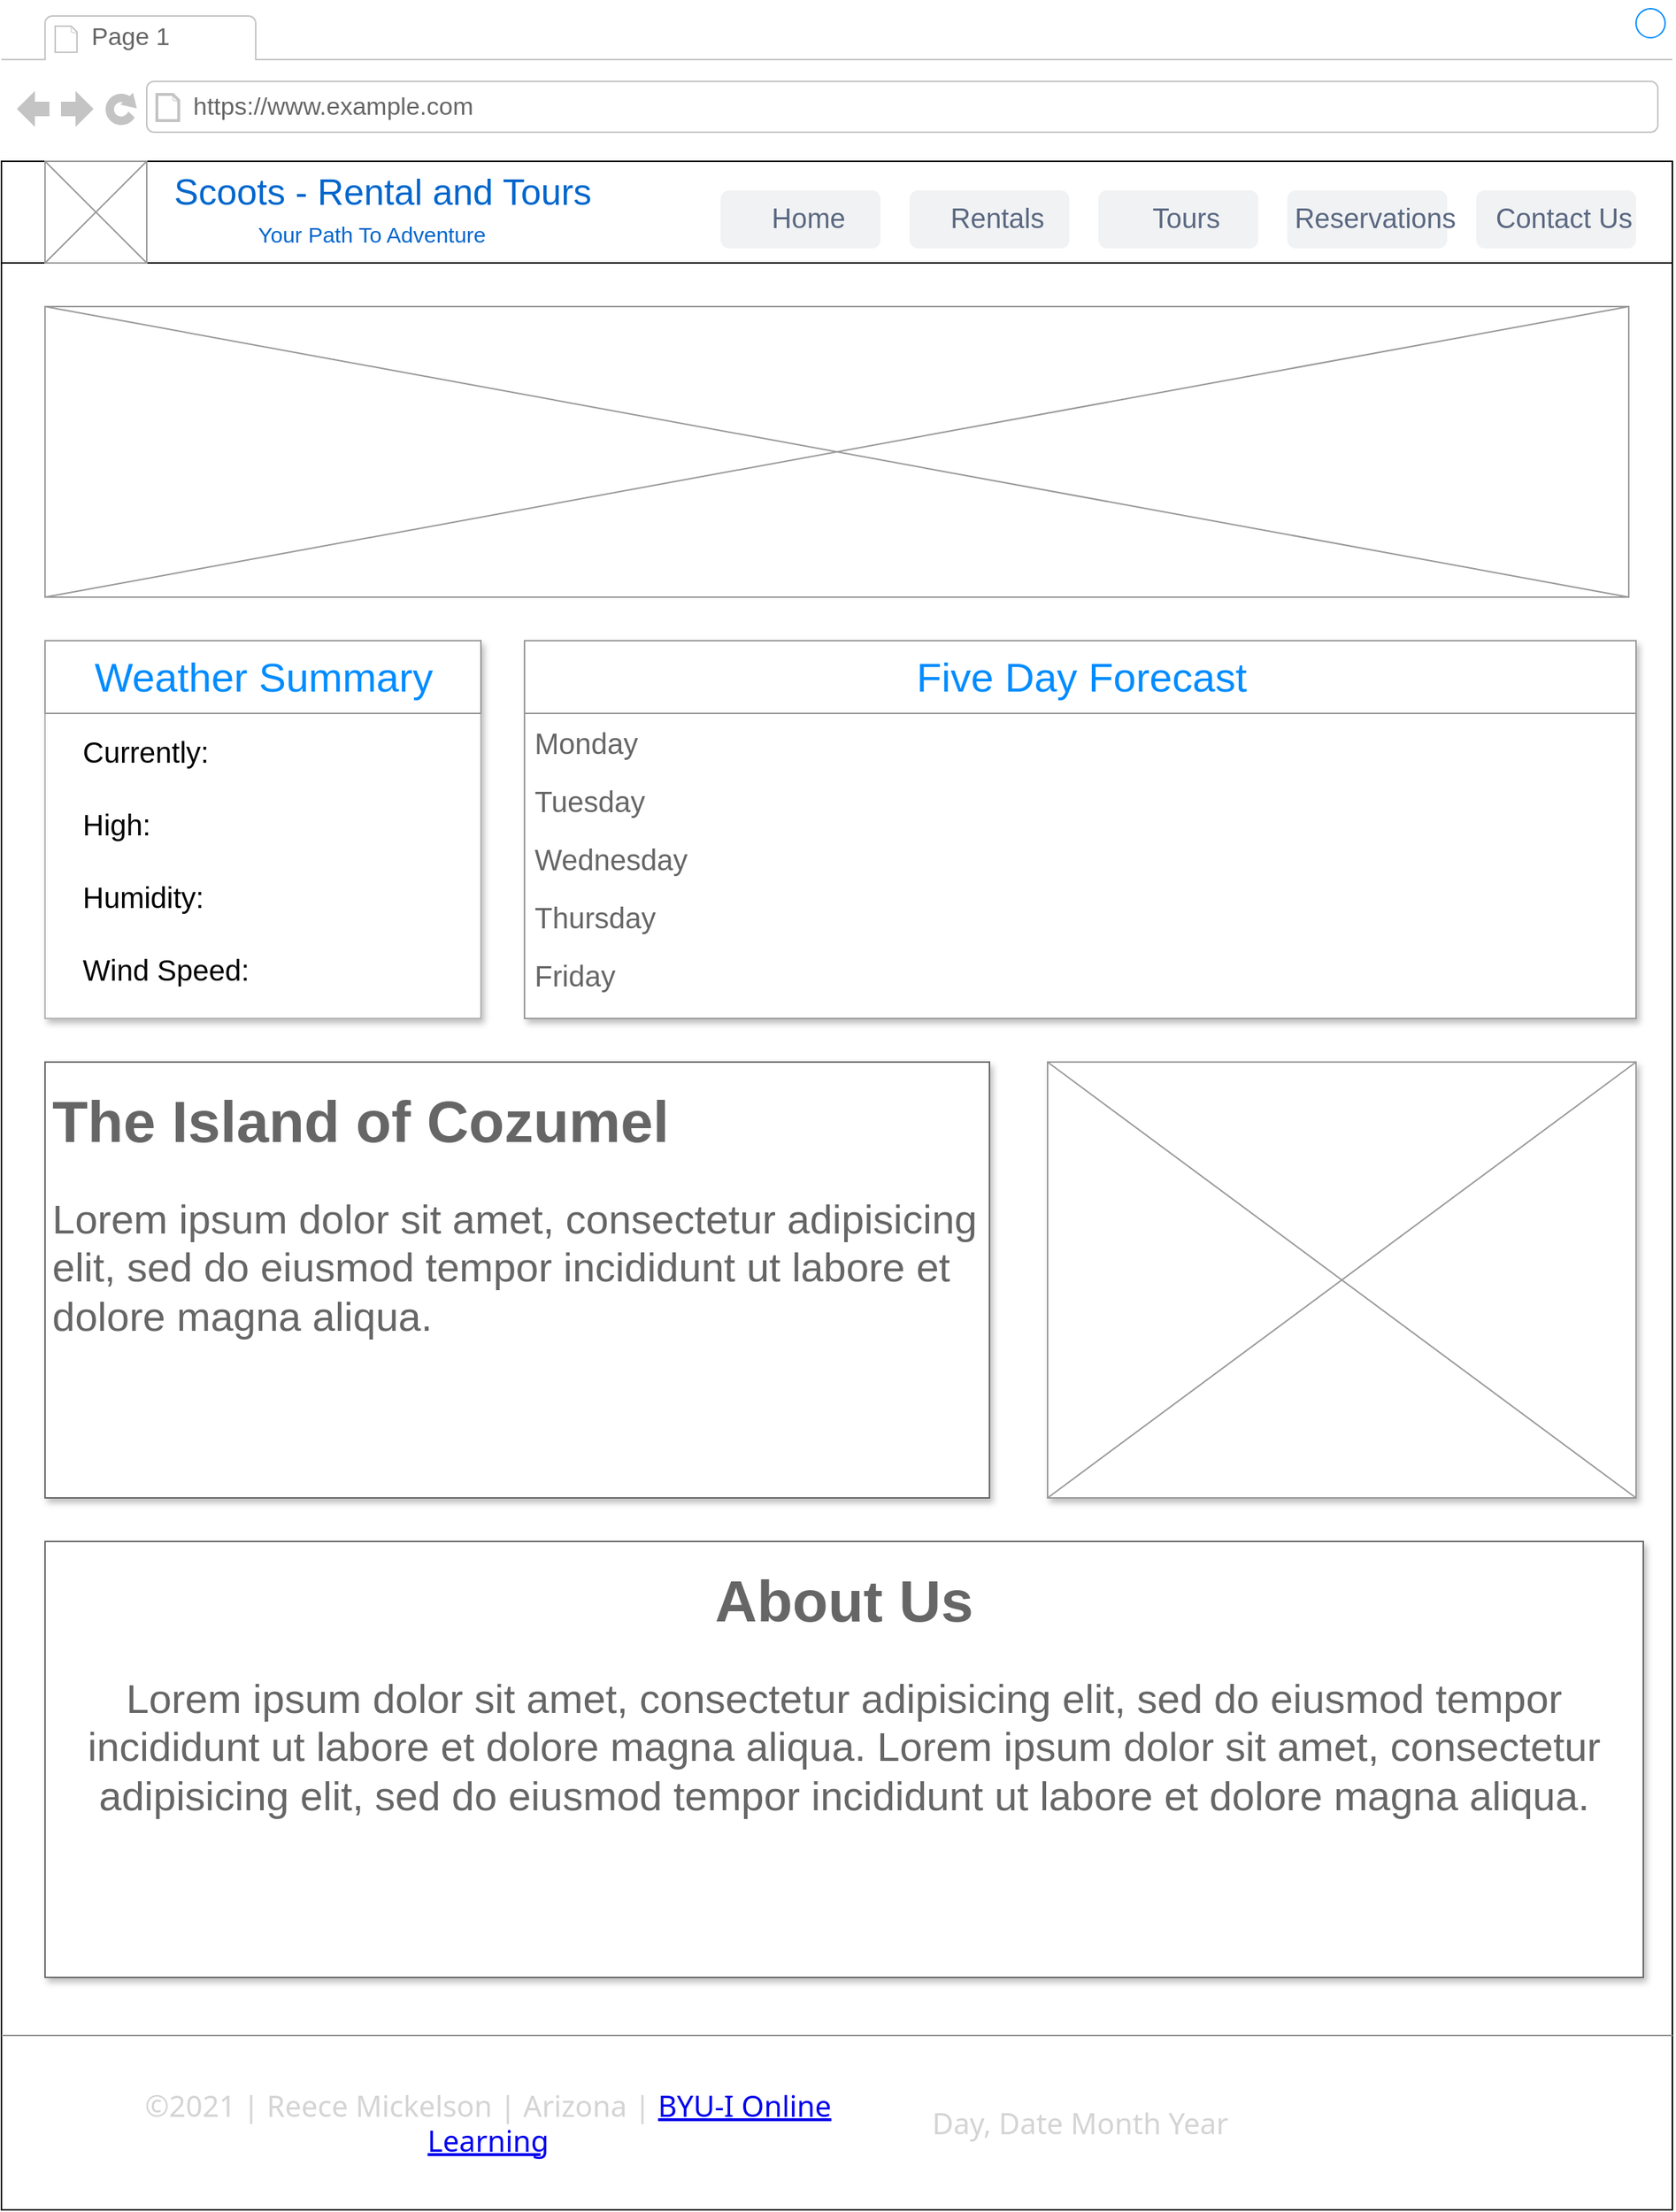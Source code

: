<mxfile version="15.9.6" type="google"><diagram id="piDafpqhtRUU5qUU-vj8" name="Page-1"><mxGraphModel dx="1950" dy="1080" grid="1" gridSize="10" guides="1" tooltips="1" connect="1" arrows="1" fold="1" page="1" pageScale="1" pageWidth="1200" pageHeight="1920" math="0" shadow="0"><root><mxCell id="0"/><mxCell id="1" parent="0"/><mxCell id="8962rQQDY3VNNf6We3Pp-1" value="" style="strokeWidth=1;shadow=0;dashed=0;align=center;html=1;shape=mxgraph.mockup.containers.browserWindow;rSize=0;strokeColor2=#008cff;strokeColor3=#c4c4c4;mainText=,;recursiveResize=0;strokeColor=#FFFFFF;fontColor=#FFFFFF;fontSize=12;" parent="1" vertex="1"><mxGeometry x="25" width="1150" height="1520" as="geometry"/></mxCell><mxCell id="iKYm-5NPj1ueijVt9yCI-35" value="" style="rounded=0;whiteSpace=wrap;html=1;" parent="8962rQQDY3VNNf6We3Pp-1" vertex="1"><mxGeometry y="110" width="1150" height="1410" as="geometry"/></mxCell><mxCell id="8962rQQDY3VNNf6We3Pp-2" value="Page 1" style="strokeWidth=1;shadow=0;dashed=0;align=center;html=1;shape=mxgraph.mockup.containers.anchor;fontSize=17;fontColor=#666666;align=left;" parent="8962rQQDY3VNNf6We3Pp-1" vertex="1"><mxGeometry x="60" y="12" width="110" height="26" as="geometry"/></mxCell><mxCell id="8962rQQDY3VNNf6We3Pp-3" value="https://www.example.com" style="strokeWidth=1;shadow=0;dashed=0;align=center;html=1;shape=mxgraph.mockup.containers.anchor;rSize=0;fontSize=17;fontColor=#666666;align=left;" parent="8962rQQDY3VNNf6We3Pp-1" vertex="1"><mxGeometry x="130" y="60" width="250" height="26" as="geometry"/></mxCell><mxCell id="8962rQQDY3VNNf6We3Pp-10" value="Rentals" style="rounded=1;fillColor=#F1F2F4;strokeColor=none;html=1;fontColor=#596780;align=center;fontSize=19;spacingLeft=10" parent="8962rQQDY3VNNf6We3Pp-1" vertex="1"><mxGeometry x="625" y="130" width="110" height="40" as="geometry"/></mxCell><mxCell id="8962rQQDY3VNNf6We3Pp-12" value="Home" style="rounded=1;fillColor=#F1F2F4;strokeColor=none;html=1;fontColor=#596780;align=center;fontSize=19;spacingLeft=10" parent="8962rQQDY3VNNf6We3Pp-1" vertex="1"><mxGeometry x="495" y="130" width="110" height="40" as="geometry"/></mxCell><mxCell id="8962rQQDY3VNNf6We3Pp-16" value="Scoots - Rental and Tours" style="text;html=1;strokeColor=none;fillColor=none;align=center;verticalAlign=middle;whiteSpace=wrap;rounded=0;fontSize=25;fontColor=#0066CC;" parent="8962rQQDY3VNNf6We3Pp-1" vertex="1"><mxGeometry x="115" y="120" width="295" height="20" as="geometry"/></mxCell><mxCell id="8962rQQDY3VNNf6We3Pp-35" value="" style="verticalLabelPosition=bottom;shadow=0;dashed=0;align=center;html=1;verticalAlign=top;strokeWidth=1;shape=mxgraph.mockup.markup.line;strokeColor=#999999;fillColor=#008CFF;fontSize=13;fontColor=#0066CC;" parent="8962rQQDY3VNNf6We3Pp-1" vertex="1"><mxGeometry y="1390" width="1150" height="20" as="geometry"/></mxCell><mxCell id="iKYm-5NPj1ueijVt9yCI-34" value="" style="verticalLabelPosition=bottom;shadow=0;dashed=0;align=center;html=1;verticalAlign=top;strokeWidth=1;shape=mxgraph.mockup.graphics.simpleIcon;strokeColor=#999999;" parent="8962rQQDY3VNNf6We3Pp-1" vertex="1"><mxGeometry x="30" y="210" width="1090" height="200" as="geometry"/></mxCell><mxCell id="iKYm-5NPj1ueijVt9yCI-38" value="" style="endArrow=none;html=1;rounded=0;" parent="8962rQQDY3VNNf6We3Pp-1" edge="1"><mxGeometry width="50" height="50" relative="1" as="geometry"><mxPoint y="180" as="sourcePoint"/><mxPoint x="1150" y="180" as="targetPoint"/><Array as="points"/></mxGeometry></mxCell><mxCell id="iKYm-5NPj1ueijVt9yCI-39" value="&lt;span style=&quot;color: rgb(212, 212, 212); font-family: &amp;quot;segoe wpc&amp;quot;, &amp;quot;segoe ui&amp;quot;, sans-serif; font-size: 20px;&quot;&gt;©2021&lt;/span&gt;&lt;span style=&quot;color: rgb(212, 212, 212); font-family: &amp;quot;segoe wpc&amp;quot;, &amp;quot;segoe ui&amp;quot;, sans-serif; font-size: 20px;&quot;&gt;&amp;nbsp;| Reece Mickelson | Arizona |&amp;nbsp;&lt;/span&gt;&lt;a href=&quot;https://www.byui.edu/online&quot; title=&quot;https://www.byui.edu/online&quot; style=&quot;font-family: &amp;quot;segoe wpc&amp;quot;, &amp;quot;segoe ui&amp;quot;, sans-serif; font-size: 20px;&quot;&gt;BYU-I Online Learning&lt;/a&gt;" style="rounded=0;whiteSpace=wrap;html=1;strokeColor=none;fontSize=20;" parent="8962rQQDY3VNNf6We3Pp-1" vertex="1"><mxGeometry x="60" y="1440" width="550" height="40" as="geometry"/></mxCell><mxCell id="iKYm-5NPj1ueijVt9yCI-41" value="&lt;font color=&quot;#d4d4d4&quot; face=&quot;segoe wpc, segoe ui, sans-serif&quot; style=&quot;font-size: 20px;&quot;&gt;&lt;span style=&quot;font-size: 20px;&quot;&gt;Day, Date Month Year&lt;/span&gt;&lt;/font&gt;" style="rounded=0;whiteSpace=wrap;html=1;strokeColor=none;fontSize=20;" parent="8962rQQDY3VNNf6We3Pp-1" vertex="1"><mxGeometry x="635" y="1440" width="215" height="40" as="geometry"/></mxCell><mxCell id="iKYm-5NPj1ueijVt9yCI-42" value="" style="shape=image;html=1;verticalAlign=top;verticalLabelPosition=bottom;labelBackgroundColor=#ffffff;imageAspect=0;aspect=fixed;image=https://cdn3.iconfinder.com/data/icons/2018-social-media-logotypes/1000/2018_social_media_popular_app_logo_instagram-128.png;fontSize=12;" parent="8962rQQDY3VNNf6We3Pp-1" vertex="1"><mxGeometry x="875" y="1435" width="50" height="50" as="geometry"/></mxCell><mxCell id="iKYm-5NPj1ueijVt9yCI-45" value="" style="shape=image;html=1;verticalAlign=top;verticalLabelPosition=bottom;labelBackgroundColor=#ffffff;imageAspect=0;aspect=fixed;image=https://cdn3.iconfinder.com/data/icons/2018-social-media-logotypes/1000/2018_social_media_popular_app_logo_youtube-128.png;fontSize=14;" parent="8962rQQDY3VNNf6We3Pp-1" vertex="1"><mxGeometry x="935" y="1435" width="50" height="50" as="geometry"/></mxCell><mxCell id="iKYm-5NPj1ueijVt9yCI-43" value="" style="shape=image;html=1;verticalAlign=top;verticalLabelPosition=bottom;labelBackgroundColor=#ffffff;imageAspect=0;aspect=fixed;image=https://cdn3.iconfinder.com/data/icons/2018-social-media-logotypes/1000/2018_social_media_popular_app_logo_facebook-128.png;fontSize=14;" parent="8962rQQDY3VNNf6We3Pp-1" vertex="1"><mxGeometry x="995" y="1435" width="50" height="50" as="geometry"/></mxCell><mxCell id="iKYm-5NPj1ueijVt9yCI-44" value="" style="shape=image;html=1;verticalAlign=top;verticalLabelPosition=bottom;labelBackgroundColor=#ffffff;imageAspect=0;aspect=fixed;image=https://cdn3.iconfinder.com/data/icons/2018-social-media-logotypes/1000/2018_social_media_popular_app_logo_twitter-128.png;fontSize=14;" parent="8962rQQDY3VNNf6We3Pp-1" vertex="1"><mxGeometry x="1055" y="1435" width="50" height="50" as="geometry"/></mxCell><mxCell id="8962rQQDY3VNNf6We3Pp-8" value="Tours" style="rounded=1;fillColor=#F1F2F4;strokeColor=none;html=1;fontColor=#596780;align=center;fontSize=19;spacingLeft=10" parent="8962rQQDY3VNNf6We3Pp-1" vertex="1"><mxGeometry x="755" y="130" width="110" height="40" as="geometry"/></mxCell><mxCell id="8962rQQDY3VNNf6We3Pp-6" value="Reservations" style="rounded=1;fillColor=#F1F2F4;strokeColor=none;html=1;fontColor=#596780;align=center;fontSize=19;spacingLeft=10" parent="8962rQQDY3VNNf6We3Pp-1" vertex="1"><mxGeometry x="885" y="130" width="110" height="40" as="geometry"/></mxCell><mxCell id="iKYm-5NPj1ueijVt9yCI-33" value="Contact Us" style="rounded=1;fillColor=#F1F2F4;strokeColor=none;html=1;fontColor=#596780;align=center;fontSize=19;spacingLeft=10" parent="8962rQQDY3VNNf6We3Pp-1" vertex="1"><mxGeometry x="1015" y="130" width="110" height="40" as="geometry"/></mxCell><mxCell id="hGyorym2YVxu2G1_qEsj-1" value="" style="verticalLabelPosition=bottom;shadow=0;dashed=0;align=center;html=1;verticalAlign=top;strokeWidth=1;shape=mxgraph.mockup.graphics.simpleIcon;strokeColor=#999999;aspect=fixed;" vertex="1" parent="8962rQQDY3VNNf6We3Pp-1"><mxGeometry x="30" y="110" width="70" height="70" as="geometry"/></mxCell><mxCell id="hGyorym2YVxu2G1_qEsj-2" value="Your Path To Adventure" style="text;html=1;strokeColor=none;fillColor=none;align=center;verticalAlign=middle;whiteSpace=wrap;rounded=0;fontSize=15;fontColor=#0066CC;" vertex="1" parent="8962rQQDY3VNNf6We3Pp-1"><mxGeometry x="115" y="150" width="280" height="20" as="geometry"/></mxCell><mxCell id="hGyorym2YVxu2G1_qEsj-3" value="" style="whiteSpace=wrap;html=1;fontSize=15;rounded=0;strokeColor=#B3B3B3;shadow=1;" vertex="1" parent="8962rQQDY3VNNf6We3Pp-1"><mxGeometry x="30" y="440" width="300" height="260" as="geometry"/></mxCell><mxCell id="hGyorym2YVxu2G1_qEsj-11" value="Currently: " style="text;strokeColor=none;fillColor=none;align=left;verticalAlign=middle;spacingLeft=4;spacingRight=4;overflow=hidden;points=[[0,0.5],[1,0.5]];portConstraint=eastwest;rotatable=0;fontSize=20;" vertex="1" parent="8962rQQDY3VNNf6We3Pp-1"><mxGeometry x="50" y="500" width="260" height="30" as="geometry"/></mxCell><mxCell id="hGyorym2YVxu2G1_qEsj-12" value="High:" style="text;strokeColor=none;fillColor=none;align=left;verticalAlign=middle;spacingLeft=4;spacingRight=4;overflow=hidden;points=[[0,0.5],[1,0.5]];portConstraint=eastwest;rotatable=0;fontSize=20;" vertex="1" parent="8962rQQDY3VNNf6We3Pp-1"><mxGeometry x="50" y="550" width="260" height="30" as="geometry"/></mxCell><mxCell id="hGyorym2YVxu2G1_qEsj-14" value="Humidity:" style="text;strokeColor=none;fillColor=none;align=left;verticalAlign=middle;spacingLeft=4;spacingRight=4;overflow=hidden;points=[[0,0.5],[1,0.5]];portConstraint=eastwest;rotatable=0;fontSize=20;" vertex="1" parent="8962rQQDY3VNNf6We3Pp-1"><mxGeometry x="50" y="600" width="260" height="30" as="geometry"/></mxCell><mxCell id="hGyorym2YVxu2G1_qEsj-15" value="Wind Speed:" style="text;strokeColor=none;fillColor=none;align=left;verticalAlign=middle;spacingLeft=4;spacingRight=4;overflow=hidden;points=[[0,0.5],[1,0.5]];portConstraint=eastwest;rotatable=0;fontSize=20;" vertex="1" parent="8962rQQDY3VNNf6We3Pp-1"><mxGeometry x="50" y="650" width="260" height="30" as="geometry"/></mxCell><mxCell id="hGyorym2YVxu2G1_qEsj-16" value="" style="strokeWidth=1;shadow=1;dashed=0;align=center;html=1;shape=mxgraph.mockup.forms.rrect;rSize=0;strokeColor=#999999;fillColor=#ffffff;rounded=0;fontSize=28;" vertex="1" parent="8962rQQDY3VNNf6We3Pp-1"><mxGeometry x="360" y="440" width="765.0" height="260" as="geometry"/></mxCell><mxCell id="hGyorym2YVxu2G1_qEsj-17" value="Five Day Forecast" style="strokeWidth=1;shadow=0;dashed=0;align=center;html=1;shape=mxgraph.mockup.forms.rrect;rSize=0;strokeColor=#999999;fontColor=#008cff;fontSize=28;fillColor=#ffffff;resizeWidth=1;rounded=0;" vertex="1" parent="hGyorym2YVxu2G1_qEsj-16"><mxGeometry width="765.0" height="50" relative="1" as="geometry"/></mxCell><mxCell id="hGyorym2YVxu2G1_qEsj-18" value="Monday" style="strokeWidth=1;shadow=0;dashed=0;align=center;html=1;shape=mxgraph.mockup.forms.anchor;fontSize=20;fontColor=#666666;align=left;spacingLeft=5;resizeWidth=1;rounded=0;" vertex="1" parent="hGyorym2YVxu2G1_qEsj-16"><mxGeometry width="765.0" height="20" relative="1" as="geometry"><mxPoint y="60" as="offset"/></mxGeometry></mxCell><mxCell id="hGyorym2YVxu2G1_qEsj-25" value="Tuesday" style="strokeWidth=1;shadow=0;dashed=0;align=center;html=1;shape=mxgraph.mockup.forms.anchor;fontSize=20;align=left;spacingLeft=5;resizeWidth=1;rounded=0;fillColor=#007FFF;strokeColor=#000000;fontStyle=0;fontColor=#666666;labelBackgroundColor=none;gradientColor=none;sketch=0;" vertex="1" parent="hGyorym2YVxu2G1_qEsj-16"><mxGeometry y="100" width="765.0" height="20" as="geometry"/></mxCell><mxCell id="hGyorym2YVxu2G1_qEsj-27" value="Wednesday" style="strokeWidth=1;shadow=0;dashed=0;align=center;html=1;shape=mxgraph.mockup.forms.anchor;fontSize=20;fontColor=#666666;align=left;spacingLeft=5;resizeWidth=1;rounded=0;" vertex="1" parent="hGyorym2YVxu2G1_qEsj-16"><mxGeometry y="140" width="765.0" height="20" as="geometry"/></mxCell><mxCell id="hGyorym2YVxu2G1_qEsj-28" value="Thursday" style="strokeWidth=1;shadow=0;dashed=0;align=center;html=1;shape=mxgraph.mockup.forms.anchor;fontSize=20;fontColor=#666666;align=left;spacingLeft=5;resizeWidth=1;rounded=0;" vertex="1" parent="hGyorym2YVxu2G1_qEsj-16"><mxGeometry y="180" width="765.0" height="20" as="geometry"/></mxCell><mxCell id="hGyorym2YVxu2G1_qEsj-29" value="Friday" style="strokeWidth=1;shadow=0;dashed=0;align=center;html=1;shape=mxgraph.mockup.forms.anchor;fontSize=20;fontColor=#666666;align=left;spacingLeft=5;resizeWidth=1;rounded=0;" vertex="1" parent="hGyorym2YVxu2G1_qEsj-16"><mxGeometry y="220" width="765.0" height="20" as="geometry"/></mxCell><mxCell id="hGyorym2YVxu2G1_qEsj-22" value="Weather Summary" style="strokeWidth=1;shadow=0;dashed=0;align=center;html=1;shape=mxgraph.mockup.forms.rrect;rSize=0;strokeColor=#999999;fontColor=#008cff;fontSize=28;fillColor=#ffffff;resizeWidth=1;rounded=0;" vertex="1" parent="8962rQQDY3VNNf6We3Pp-1"><mxGeometry x="30" y="440" width="300" height="50" as="geometry"/></mxCell><mxCell id="hGyorym2YVxu2G1_qEsj-30" value="&lt;h1&gt;The Island of Cozumel&lt;/h1&gt;&lt;p&gt;&lt;font style=&quot;font-size: 28px&quot;&gt;Lorem ipsum dolor sit amet, consectetur adipisicing elit, sed do eiusmod tempor incididunt ut labore et dolore magna aliqua.&lt;/font&gt;&lt;/p&gt;" style="text;html=1;strokeColor=#666666;fillColor=default;spacing=5;spacingTop=-20;whiteSpace=wrap;overflow=hidden;rounded=0;shadow=1;labelBackgroundColor=none;sketch=0;fontSize=20;fontColor=#666666;" vertex="1" parent="8962rQQDY3VNNf6We3Pp-1"><mxGeometry x="30" y="730" width="650" height="300" as="geometry"/></mxCell><mxCell id="hGyorym2YVxu2G1_qEsj-32" value="" style="verticalLabelPosition=bottom;shadow=1;dashed=0;align=center;html=1;verticalAlign=top;strokeWidth=1;shape=mxgraph.mockup.graphics.simpleIcon;strokeColor=#999999;" vertex="1" parent="8962rQQDY3VNNf6We3Pp-1"><mxGeometry x="720" y="730" width="405" height="300" as="geometry"/></mxCell><mxCell id="hGyorym2YVxu2G1_qEsj-33" value="&lt;h1&gt;&lt;span&gt;About Us&lt;/span&gt;&lt;/h1&gt;&lt;h1 style=&quot;font-size: 28px&quot;&gt;&lt;span style=&quot;font-weight: normal&quot;&gt;&lt;span&gt;Lorem ipsum dolor sit amet, consectetur adipisicing elit, sed do eiusmod tempor incididunt ut labore et dolore magna aliqua.&amp;nbsp;&lt;/span&gt;Lorem ipsum dolor sit amet, consectetur adipisicing elit, sed do eiusmod tempor incididunt ut labore et dolore magna aliqua.&lt;/span&gt;&lt;br&gt;&lt;/h1&gt;" style="text;html=1;strokeColor=#666666;fillColor=default;spacing=5;spacingTop=-20;whiteSpace=wrap;overflow=hidden;rounded=0;shadow=1;labelBackgroundColor=none;sketch=0;fontSize=20;fontColor=#666666;align=center;" vertex="1" parent="8962rQQDY3VNNf6We3Pp-1"><mxGeometry x="30" y="1060" width="1100" height="300" as="geometry"/></mxCell></root></mxGraphModel></diagram></mxfile>